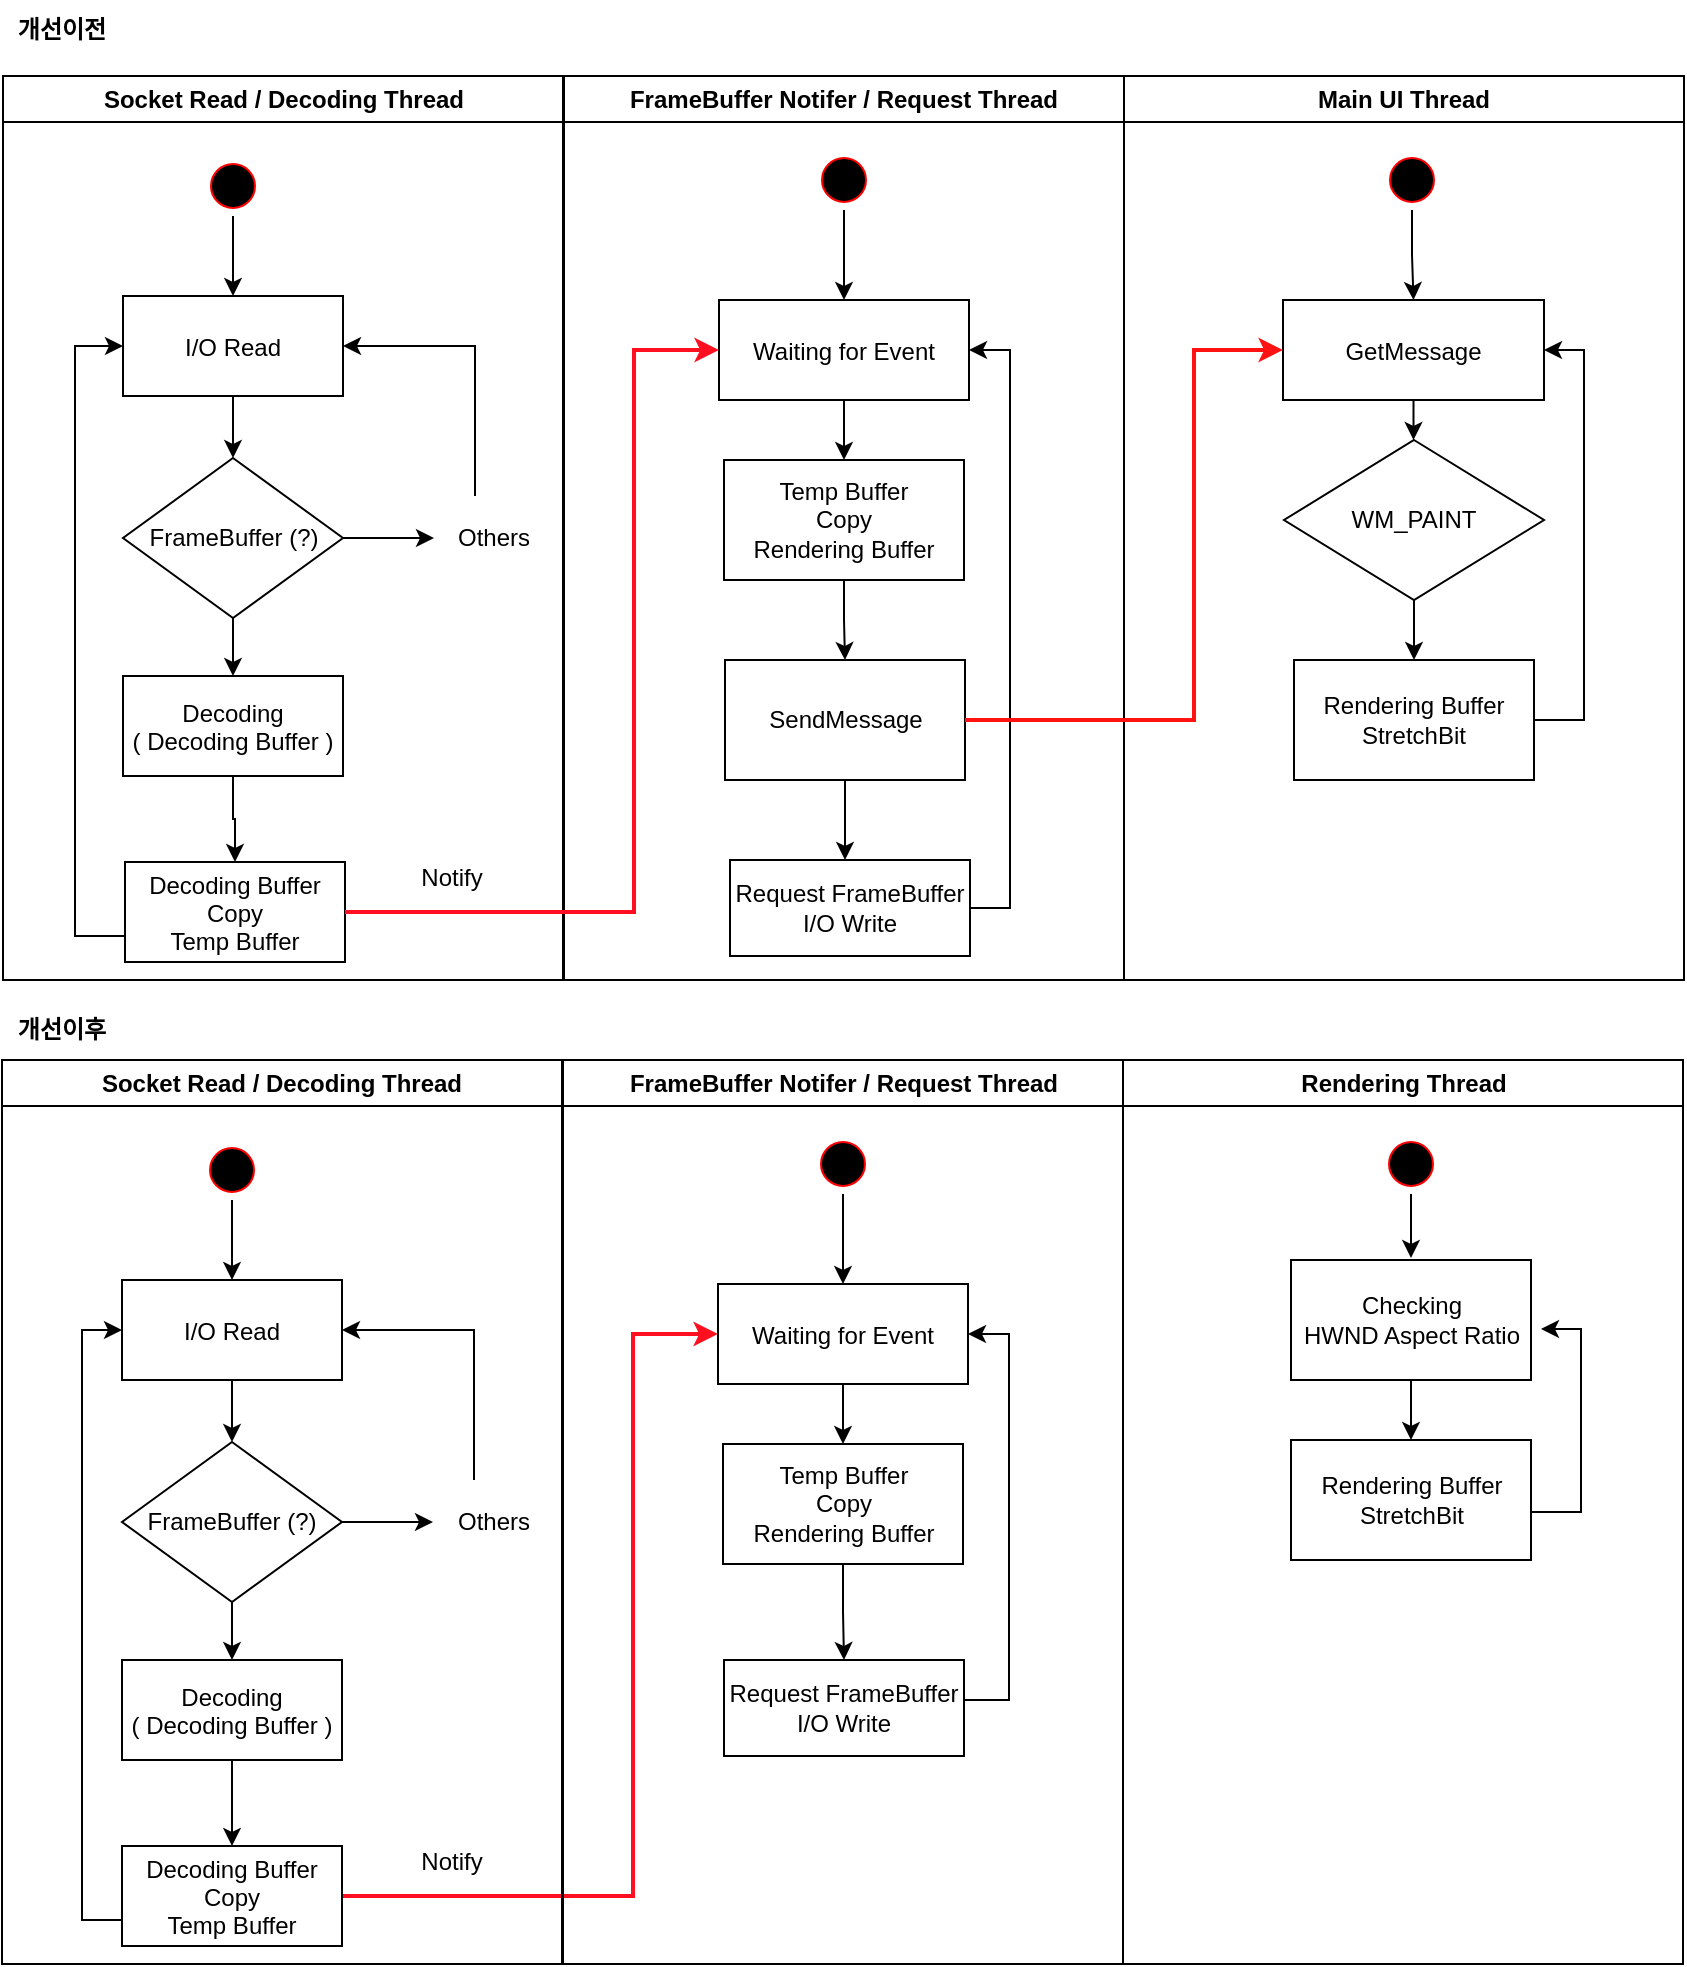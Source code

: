 <mxfile version="24.7.4">
  <diagram name="Page-1" id="e7e014a7-5840-1c2e-5031-d8a46d1fe8dd">
    <mxGraphModel dx="1195" dy="622" grid="1" gridSize="10" guides="1" tooltips="1" connect="1" arrows="1" fold="1" page="1" pageScale="1" pageWidth="1169" pageHeight="826" background="none" math="0" shadow="0">
      <root>
        <mxCell id="0" />
        <mxCell id="1" parent="0" />
        <mxCell id="2" value="Socket Read / Decoding Thread" style="swimlane;whiteSpace=wrap" parent="1" vertex="1">
          <mxGeometry x="164.5" y="128" width="280" height="452" as="geometry" />
        </mxCell>
        <mxCell id="YajSy7RYpYL-Cwf7EdQ--43" style="edgeStyle=orthogonalEdgeStyle;rounded=0;orthogonalLoop=1;jettySize=auto;html=1;" edge="1" parent="2" source="5" target="7">
          <mxGeometry relative="1" as="geometry" />
        </mxCell>
        <mxCell id="5" value="" style="ellipse;shape=startState;fillColor=#000000;strokeColor=#ff0000;" parent="2" vertex="1">
          <mxGeometry x="100" y="40" width="30" height="30" as="geometry" />
        </mxCell>
        <mxCell id="YajSy7RYpYL-Cwf7EdQ--42" style="edgeStyle=orthogonalEdgeStyle;rounded=0;orthogonalLoop=1;jettySize=auto;html=1;" edge="1" parent="2" source="7" target="YajSy7RYpYL-Cwf7EdQ--41">
          <mxGeometry relative="1" as="geometry" />
        </mxCell>
        <mxCell id="7" value="I/O Read" style="" parent="2" vertex="1">
          <mxGeometry x="60" y="110" width="110" height="50" as="geometry" />
        </mxCell>
        <mxCell id="YajSy7RYpYL-Cwf7EdQ--49" style="edgeStyle=orthogonalEdgeStyle;rounded=0;orthogonalLoop=1;jettySize=auto;html=1;" edge="1" parent="2" source="8" target="10">
          <mxGeometry relative="1" as="geometry" />
        </mxCell>
        <mxCell id="8" value="Decoding&#xa;( Decoding Buffer )" style="fillColor=#FFFFFF;strokeColor=#000000;" parent="2" vertex="1">
          <mxGeometry x="60" y="300" width="110" height="50" as="geometry" />
        </mxCell>
        <mxCell id="YajSy7RYpYL-Cwf7EdQ--53" style="edgeStyle=orthogonalEdgeStyle;rounded=0;orthogonalLoop=1;jettySize=auto;html=1;entryX=0;entryY=0.5;entryDx=0;entryDy=0;" edge="1" parent="2" source="10" target="7">
          <mxGeometry relative="1" as="geometry">
            <Array as="points">
              <mxPoint x="36" y="430" />
              <mxPoint x="36" y="135" />
            </Array>
          </mxGeometry>
        </mxCell>
        <mxCell id="10" value="Decoding Buffer&#xa;Copy&#xa;Temp Buffer" style="fillColor=#FFFFFF;strokeColor=#000000;" parent="2" vertex="1">
          <mxGeometry x="61" y="393" width="110" height="50" as="geometry" />
        </mxCell>
        <mxCell id="YajSy7RYpYL-Cwf7EdQ--45" style="edgeStyle=orthogonalEdgeStyle;rounded=0;orthogonalLoop=1;jettySize=auto;html=1;entryX=0.5;entryY=0;entryDx=0;entryDy=0;" edge="1" parent="2" source="YajSy7RYpYL-Cwf7EdQ--41" target="8">
          <mxGeometry relative="1" as="geometry" />
        </mxCell>
        <mxCell id="YajSy7RYpYL-Cwf7EdQ--48" style="edgeStyle=orthogonalEdgeStyle;rounded=0;orthogonalLoop=1;jettySize=auto;html=1;" edge="1" parent="2" source="YajSy7RYpYL-Cwf7EdQ--41" target="YajSy7RYpYL-Cwf7EdQ--46">
          <mxGeometry relative="1" as="geometry" />
        </mxCell>
        <mxCell id="YajSy7RYpYL-Cwf7EdQ--41" value="FrameBuffer (?)" style="rhombus;whiteSpace=wrap;html=1;" vertex="1" parent="2">
          <mxGeometry x="60" y="191" width="110" height="80" as="geometry" />
        </mxCell>
        <mxCell id="YajSy7RYpYL-Cwf7EdQ--65" style="edgeStyle=orthogonalEdgeStyle;rounded=0;orthogonalLoop=1;jettySize=auto;html=1;entryX=1;entryY=0.5;entryDx=0;entryDy=0;" edge="1" parent="2" source="YajSy7RYpYL-Cwf7EdQ--46" target="7">
          <mxGeometry relative="1" as="geometry">
            <Array as="points">
              <mxPoint x="236" y="135" />
            </Array>
          </mxGeometry>
        </mxCell>
        <mxCell id="YajSy7RYpYL-Cwf7EdQ--46" value="Others" style="text;html=1;align=center;verticalAlign=middle;whiteSpace=wrap;rounded=0;" vertex="1" parent="2">
          <mxGeometry x="215.5" y="210" width="60" height="42" as="geometry" />
        </mxCell>
        <mxCell id="YajSy7RYpYL-Cwf7EdQ--55" value="Notify" style="text;html=1;align=center;verticalAlign=middle;whiteSpace=wrap;rounded=0;" vertex="1" parent="2">
          <mxGeometry x="194.5" y="386" width="60" height="30" as="geometry" />
        </mxCell>
        <mxCell id="4" value="FrameBuffer Notifer / Request Thread" style="swimlane;whiteSpace=wrap" parent="1" vertex="1">
          <mxGeometry x="445" y="128" width="280" height="452" as="geometry">
            <mxRectangle x="724.5" y="128" width="140" height="30" as="alternateBounds" />
          </mxGeometry>
        </mxCell>
        <mxCell id="YajSy7RYpYL-Cwf7EdQ--58" style="edgeStyle=orthogonalEdgeStyle;rounded=0;orthogonalLoop=1;jettySize=auto;html=1;entryX=0.5;entryY=0;entryDx=0;entryDy=0;" edge="1" parent="4" source="33" target="YajSy7RYpYL-Cwf7EdQ--57">
          <mxGeometry relative="1" as="geometry" />
        </mxCell>
        <mxCell id="33" value="Waiting for Event" style="" parent="4" vertex="1">
          <mxGeometry x="77.5" y="112" width="125" height="50" as="geometry" />
        </mxCell>
        <mxCell id="YajSy7RYpYL-Cwf7EdQ--59" style="edgeStyle=orthogonalEdgeStyle;rounded=0;orthogonalLoop=1;jettySize=auto;html=1;" edge="1" parent="4" source="YajSy7RYpYL-Cwf7EdQ--52" target="33">
          <mxGeometry relative="1" as="geometry" />
        </mxCell>
        <mxCell id="YajSy7RYpYL-Cwf7EdQ--52" value="" style="ellipse;shape=startState;fillColor=#000000;strokeColor=#ff0000;" vertex="1" parent="4">
          <mxGeometry x="125" y="37" width="30" height="30" as="geometry" />
        </mxCell>
        <mxCell id="YajSy7RYpYL-Cwf7EdQ--91" style="edgeStyle=orthogonalEdgeStyle;rounded=0;orthogonalLoop=1;jettySize=auto;html=1;entryX=0.5;entryY=0;entryDx=0;entryDy=0;" edge="1" parent="4" source="YajSy7RYpYL-Cwf7EdQ--57" target="YajSy7RYpYL-Cwf7EdQ--81">
          <mxGeometry relative="1" as="geometry" />
        </mxCell>
        <mxCell id="YajSy7RYpYL-Cwf7EdQ--57" value="Temp Buffer&lt;div&gt;Copy&lt;/div&gt;&lt;div&gt;Rendering Buffer&lt;/div&gt;" style="rounded=0;whiteSpace=wrap;html=1;fillColor=#FFFFFF;strokeColor=#000000;fillStyle=auto;" vertex="1" parent="4">
          <mxGeometry x="80" y="192" width="120" height="60" as="geometry" />
        </mxCell>
        <mxCell id="YajSy7RYpYL-Cwf7EdQ--164" style="edgeStyle=orthogonalEdgeStyle;rounded=0;orthogonalLoop=1;jettySize=auto;html=1;" edge="1" parent="4" source="YajSy7RYpYL-Cwf7EdQ--81">
          <mxGeometry relative="1" as="geometry">
            <mxPoint x="140.5" y="392" as="targetPoint" />
          </mxGeometry>
        </mxCell>
        <mxCell id="YajSy7RYpYL-Cwf7EdQ--81" value="SendMessage" style="rounded=0;whiteSpace=wrap;html=1;" vertex="1" parent="4">
          <mxGeometry x="80.5" y="292" width="120" height="60" as="geometry" />
        </mxCell>
        <mxCell id="YajSy7RYpYL-Cwf7EdQ--167" style="edgeStyle=orthogonalEdgeStyle;rounded=0;orthogonalLoop=1;jettySize=auto;html=1;entryX=1;entryY=0.5;entryDx=0;entryDy=0;" edge="1" parent="4" source="YajSy7RYpYL-Cwf7EdQ--165" target="33">
          <mxGeometry relative="1" as="geometry">
            <Array as="points">
              <mxPoint x="223" y="416" />
              <mxPoint x="223" y="137" />
            </Array>
          </mxGeometry>
        </mxCell>
        <mxCell id="YajSy7RYpYL-Cwf7EdQ--165" value="Request FrameBuffer&lt;br&gt;I/O Write" style="rounded=0;whiteSpace=wrap;html=1;" vertex="1" parent="4">
          <mxGeometry x="83" y="392" width="120" height="48" as="geometry" />
        </mxCell>
        <mxCell id="YajSy7RYpYL-Cwf7EdQ--68" value="Main UI Thread" style="swimlane;whiteSpace=wrap" vertex="1" parent="1">
          <mxGeometry x="725" y="128" width="280" height="452" as="geometry">
            <mxRectangle x="724.5" y="128" width="140" height="30" as="alternateBounds" />
          </mxGeometry>
        </mxCell>
        <mxCell id="YajSy7RYpYL-Cwf7EdQ--84" style="edgeStyle=orthogonalEdgeStyle;rounded=0;orthogonalLoop=1;jettySize=auto;html=1;entryX=0.5;entryY=0;entryDx=0;entryDy=0;" edge="1" parent="YajSy7RYpYL-Cwf7EdQ--68" source="YajSy7RYpYL-Cwf7EdQ--70" target="YajSy7RYpYL-Cwf7EdQ--83">
          <mxGeometry relative="1" as="geometry" />
        </mxCell>
        <mxCell id="YajSy7RYpYL-Cwf7EdQ--70" value="GetMessage" style="" vertex="1" parent="YajSy7RYpYL-Cwf7EdQ--68">
          <mxGeometry x="79.5" y="112" width="130.5" height="50" as="geometry" />
        </mxCell>
        <mxCell id="YajSy7RYpYL-Cwf7EdQ--71" style="edgeStyle=orthogonalEdgeStyle;rounded=0;orthogonalLoop=1;jettySize=auto;html=1;" edge="1" parent="YajSy7RYpYL-Cwf7EdQ--68" source="YajSy7RYpYL-Cwf7EdQ--72" target="YajSy7RYpYL-Cwf7EdQ--70">
          <mxGeometry relative="1" as="geometry" />
        </mxCell>
        <mxCell id="YajSy7RYpYL-Cwf7EdQ--72" value="" style="ellipse;shape=startState;fillColor=#000000;strokeColor=#ff0000;" vertex="1" parent="YajSy7RYpYL-Cwf7EdQ--68">
          <mxGeometry x="129" y="37" width="30" height="30" as="geometry" />
        </mxCell>
        <mxCell id="YajSy7RYpYL-Cwf7EdQ--88" style="edgeStyle=orthogonalEdgeStyle;rounded=0;orthogonalLoop=1;jettySize=auto;html=1;" edge="1" parent="YajSy7RYpYL-Cwf7EdQ--68" source="YajSy7RYpYL-Cwf7EdQ--83" target="YajSy7RYpYL-Cwf7EdQ--86">
          <mxGeometry relative="1" as="geometry" />
        </mxCell>
        <mxCell id="YajSy7RYpYL-Cwf7EdQ--83" value="WM_PAINT" style="rhombus;whiteSpace=wrap;html=1;" vertex="1" parent="YajSy7RYpYL-Cwf7EdQ--68">
          <mxGeometry x="80" y="182" width="130" height="80" as="geometry" />
        </mxCell>
        <mxCell id="YajSy7RYpYL-Cwf7EdQ--90" style="edgeStyle=orthogonalEdgeStyle;rounded=0;orthogonalLoop=1;jettySize=auto;html=1;entryX=1;entryY=0.5;entryDx=0;entryDy=0;" edge="1" parent="YajSy7RYpYL-Cwf7EdQ--68" source="YajSy7RYpYL-Cwf7EdQ--86" target="YajSy7RYpYL-Cwf7EdQ--70">
          <mxGeometry relative="1" as="geometry">
            <Array as="points">
              <mxPoint x="230" y="322" />
              <mxPoint x="230" y="137" />
            </Array>
          </mxGeometry>
        </mxCell>
        <mxCell id="YajSy7RYpYL-Cwf7EdQ--86" value="&lt;div&gt;Rendering Buffer&lt;/div&gt;StretchBit" style="rounded=0;whiteSpace=wrap;html=1;" vertex="1" parent="YajSy7RYpYL-Cwf7EdQ--68">
          <mxGeometry x="85" y="292" width="120" height="60" as="geometry" />
        </mxCell>
        <mxCell id="YajSy7RYpYL-Cwf7EdQ--87" style="edgeStyle=orthogonalEdgeStyle;rounded=0;orthogonalLoop=1;jettySize=auto;html=1;entryX=0;entryY=0.5;entryDx=0;entryDy=0;strokeColor=#FF1212;strokeWidth=2;" edge="1" parent="1" source="YajSy7RYpYL-Cwf7EdQ--81" target="YajSy7RYpYL-Cwf7EdQ--70">
          <mxGeometry relative="1" as="geometry">
            <Array as="points">
              <mxPoint x="760" y="450" />
              <mxPoint x="760" y="265" />
            </Array>
          </mxGeometry>
        </mxCell>
        <mxCell id="YajSy7RYpYL-Cwf7EdQ--92" style="edgeStyle=orthogonalEdgeStyle;rounded=0;orthogonalLoop=1;jettySize=auto;html=1;exitX=1;exitY=0.5;exitDx=0;exitDy=0;entryX=0;entryY=0.5;entryDx=0;entryDy=0;strokeColor=#FF0F1F;strokeWidth=2;" edge="1" parent="1" source="10" target="33">
          <mxGeometry relative="1" as="geometry">
            <Array as="points">
              <mxPoint x="480" y="546" />
              <mxPoint x="480" y="265" />
            </Array>
          </mxGeometry>
        </mxCell>
        <mxCell id="YajSy7RYpYL-Cwf7EdQ--182" style="edgeStyle=orthogonalEdgeStyle;rounded=0;orthogonalLoop=1;jettySize=auto;html=1;exitX=1;exitY=0.5;exitDx=0;exitDy=0;entryX=0;entryY=0.5;entryDx=0;entryDy=0;strokeColor=#FF0F1F;strokeWidth=2;" edge="1" source="YajSy7RYpYL-Cwf7EdQ--191" target="YajSy7RYpYL-Cwf7EdQ--200" parent="1">
          <mxGeometry relative="1" as="geometry">
            <Array as="points">
              <mxPoint x="479.5" y="1038" />
              <mxPoint x="479.5" y="757" />
            </Array>
          </mxGeometry>
        </mxCell>
        <mxCell id="YajSy7RYpYL-Cwf7EdQ--183" value="Socket Read / Decoding Thread" style="swimlane;whiteSpace=wrap" vertex="1" parent="1">
          <mxGeometry x="164" y="620" width="280" height="452" as="geometry" />
        </mxCell>
        <mxCell id="YajSy7RYpYL-Cwf7EdQ--184" style="edgeStyle=orthogonalEdgeStyle;rounded=0;orthogonalLoop=1;jettySize=auto;html=1;" edge="1" parent="YajSy7RYpYL-Cwf7EdQ--183" source="YajSy7RYpYL-Cwf7EdQ--185" target="YajSy7RYpYL-Cwf7EdQ--187">
          <mxGeometry relative="1" as="geometry" />
        </mxCell>
        <mxCell id="YajSy7RYpYL-Cwf7EdQ--185" value="" style="ellipse;shape=startState;fillColor=#000000;strokeColor=#ff0000;" vertex="1" parent="YajSy7RYpYL-Cwf7EdQ--183">
          <mxGeometry x="100" y="40" width="30" height="30" as="geometry" />
        </mxCell>
        <mxCell id="YajSy7RYpYL-Cwf7EdQ--186" style="edgeStyle=orthogonalEdgeStyle;rounded=0;orthogonalLoop=1;jettySize=auto;html=1;" edge="1" parent="YajSy7RYpYL-Cwf7EdQ--183" source="YajSy7RYpYL-Cwf7EdQ--187" target="YajSy7RYpYL-Cwf7EdQ--194">
          <mxGeometry relative="1" as="geometry" />
        </mxCell>
        <mxCell id="YajSy7RYpYL-Cwf7EdQ--187" value="I/O Read" style="" vertex="1" parent="YajSy7RYpYL-Cwf7EdQ--183">
          <mxGeometry x="60" y="110" width="110" height="50" as="geometry" />
        </mxCell>
        <mxCell id="YajSy7RYpYL-Cwf7EdQ--189" value="Decoding&#xa;( Decoding Buffer )" style="fillColor=#FFFFFF;strokeColor=#000000;" vertex="1" parent="YajSy7RYpYL-Cwf7EdQ--183">
          <mxGeometry x="60" y="300" width="110" height="50" as="geometry" />
        </mxCell>
        <mxCell id="YajSy7RYpYL-Cwf7EdQ--192" style="edgeStyle=orthogonalEdgeStyle;rounded=0;orthogonalLoop=1;jettySize=auto;html=1;entryX=0.5;entryY=0;entryDx=0;entryDy=0;" edge="1" parent="YajSy7RYpYL-Cwf7EdQ--183" source="YajSy7RYpYL-Cwf7EdQ--194" target="YajSy7RYpYL-Cwf7EdQ--189">
          <mxGeometry relative="1" as="geometry" />
        </mxCell>
        <mxCell id="YajSy7RYpYL-Cwf7EdQ--193" style="edgeStyle=orthogonalEdgeStyle;rounded=0;orthogonalLoop=1;jettySize=auto;html=1;" edge="1" parent="YajSy7RYpYL-Cwf7EdQ--183" source="YajSy7RYpYL-Cwf7EdQ--194" target="YajSy7RYpYL-Cwf7EdQ--196">
          <mxGeometry relative="1" as="geometry" />
        </mxCell>
        <mxCell id="YajSy7RYpYL-Cwf7EdQ--194" value="FrameBuffer (?)" style="rhombus;whiteSpace=wrap;html=1;" vertex="1" parent="YajSy7RYpYL-Cwf7EdQ--183">
          <mxGeometry x="60" y="191" width="110" height="80" as="geometry" />
        </mxCell>
        <mxCell id="YajSy7RYpYL-Cwf7EdQ--195" style="edgeStyle=orthogonalEdgeStyle;rounded=0;orthogonalLoop=1;jettySize=auto;html=1;entryX=1;entryY=0.5;entryDx=0;entryDy=0;" edge="1" parent="YajSy7RYpYL-Cwf7EdQ--183" source="YajSy7RYpYL-Cwf7EdQ--196" target="YajSy7RYpYL-Cwf7EdQ--187">
          <mxGeometry relative="1" as="geometry">
            <Array as="points">
              <mxPoint x="236" y="135" />
            </Array>
          </mxGeometry>
        </mxCell>
        <mxCell id="YajSy7RYpYL-Cwf7EdQ--196" value="Others" style="text;html=1;align=center;verticalAlign=middle;whiteSpace=wrap;rounded=0;" vertex="1" parent="YajSy7RYpYL-Cwf7EdQ--183">
          <mxGeometry x="215.5" y="210" width="60" height="42" as="geometry" />
        </mxCell>
        <mxCell id="YajSy7RYpYL-Cwf7EdQ--197" value="Notify" style="text;html=1;align=center;verticalAlign=middle;whiteSpace=wrap;rounded=0;" vertex="1" parent="YajSy7RYpYL-Cwf7EdQ--183">
          <mxGeometry x="194.5" y="386" width="60" height="30" as="geometry" />
        </mxCell>
        <mxCell id="YajSy7RYpYL-Cwf7EdQ--198" value="FrameBuffer Notifer / Request Thread" style="swimlane;whiteSpace=wrap" vertex="1" parent="1">
          <mxGeometry x="444.5" y="620" width="280" height="452" as="geometry">
            <mxRectangle x="724.5" y="128" width="140" height="30" as="alternateBounds" />
          </mxGeometry>
        </mxCell>
        <mxCell id="YajSy7RYpYL-Cwf7EdQ--199" style="edgeStyle=orthogonalEdgeStyle;rounded=0;orthogonalLoop=1;jettySize=auto;html=1;entryX=0.5;entryY=0;entryDx=0;entryDy=0;" edge="1" parent="YajSy7RYpYL-Cwf7EdQ--198" source="YajSy7RYpYL-Cwf7EdQ--200" target="YajSy7RYpYL-Cwf7EdQ--204">
          <mxGeometry relative="1" as="geometry" />
        </mxCell>
        <mxCell id="YajSy7RYpYL-Cwf7EdQ--200" value="Waiting for Event" style="" vertex="1" parent="YajSy7RYpYL-Cwf7EdQ--198">
          <mxGeometry x="77.5" y="112" width="125" height="50" as="geometry" />
        </mxCell>
        <mxCell id="YajSy7RYpYL-Cwf7EdQ--201" style="edgeStyle=orthogonalEdgeStyle;rounded=0;orthogonalLoop=1;jettySize=auto;html=1;" edge="1" parent="YajSy7RYpYL-Cwf7EdQ--198" source="YajSy7RYpYL-Cwf7EdQ--202" target="YajSy7RYpYL-Cwf7EdQ--200">
          <mxGeometry relative="1" as="geometry" />
        </mxCell>
        <mxCell id="YajSy7RYpYL-Cwf7EdQ--202" value="" style="ellipse;shape=startState;fillColor=#000000;strokeColor=#ff0000;" vertex="1" parent="YajSy7RYpYL-Cwf7EdQ--198">
          <mxGeometry x="125" y="37" width="30" height="30" as="geometry" />
        </mxCell>
        <mxCell id="YajSy7RYpYL-Cwf7EdQ--224" style="edgeStyle=orthogonalEdgeStyle;rounded=0;orthogonalLoop=1;jettySize=auto;html=1;" edge="1" parent="YajSy7RYpYL-Cwf7EdQ--198" source="YajSy7RYpYL-Cwf7EdQ--204" target="YajSy7RYpYL-Cwf7EdQ--208">
          <mxGeometry relative="1" as="geometry" />
        </mxCell>
        <mxCell id="YajSy7RYpYL-Cwf7EdQ--204" value="Temp Buffer&lt;div&gt;Copy&lt;/div&gt;&lt;div&gt;Rendering Buffer&lt;/div&gt;" style="rounded=0;whiteSpace=wrap;html=1;fillColor=#FFFFFF;strokeColor=#000000;fillStyle=auto;" vertex="1" parent="YajSy7RYpYL-Cwf7EdQ--198">
          <mxGeometry x="80" y="192" width="120" height="60" as="geometry" />
        </mxCell>
        <mxCell id="YajSy7RYpYL-Cwf7EdQ--207" style="edgeStyle=orthogonalEdgeStyle;rounded=0;orthogonalLoop=1;jettySize=auto;html=1;entryX=1;entryY=0.5;entryDx=0;entryDy=0;" edge="1" parent="YajSy7RYpYL-Cwf7EdQ--198" source="YajSy7RYpYL-Cwf7EdQ--208" target="YajSy7RYpYL-Cwf7EdQ--200">
          <mxGeometry relative="1" as="geometry">
            <Array as="points">
              <mxPoint x="223" y="320" />
              <mxPoint x="223" y="137" />
            </Array>
          </mxGeometry>
        </mxCell>
        <mxCell id="YajSy7RYpYL-Cwf7EdQ--208" value="Request FrameBuffer&lt;br&gt;I/O Write" style="rounded=0;whiteSpace=wrap;html=1;" vertex="1" parent="YajSy7RYpYL-Cwf7EdQ--198">
          <mxGeometry x="80.5" y="300" width="120" height="48" as="geometry" />
        </mxCell>
        <mxCell id="YajSy7RYpYL-Cwf7EdQ--209" value="Rendering Thread" style="swimlane;whiteSpace=wrap" vertex="1" parent="1">
          <mxGeometry x="724.5" y="620" width="280" height="452" as="geometry">
            <mxRectangle x="724.5" y="128" width="140" height="30" as="alternateBounds" />
          </mxGeometry>
        </mxCell>
        <mxCell id="YajSy7RYpYL-Cwf7EdQ--225" style="edgeStyle=orthogonalEdgeStyle;rounded=0;orthogonalLoop=1;jettySize=auto;html=1;" edge="1" parent="YajSy7RYpYL-Cwf7EdQ--209" source="YajSy7RYpYL-Cwf7EdQ--213">
          <mxGeometry relative="1" as="geometry">
            <mxPoint x="144" y="99" as="targetPoint" />
          </mxGeometry>
        </mxCell>
        <mxCell id="YajSy7RYpYL-Cwf7EdQ--213" value="" style="ellipse;shape=startState;fillColor=#000000;strokeColor=#ff0000;" vertex="1" parent="YajSy7RYpYL-Cwf7EdQ--209">
          <mxGeometry x="129" y="37" width="30" height="30" as="geometry" />
        </mxCell>
        <mxCell id="YajSy7RYpYL-Cwf7EdQ--232" style="edgeStyle=orthogonalEdgeStyle;rounded=0;orthogonalLoop=1;jettySize=auto;html=1;entryX=1;entryY=0.5;entryDx=0;entryDy=0;" edge="1" parent="YajSy7RYpYL-Cwf7EdQ--209" source="YajSy7RYpYL-Cwf7EdQ--226">
          <mxGeometry relative="1" as="geometry">
            <mxPoint x="209" y="134.5" as="targetPoint" />
            <Array as="points">
              <mxPoint x="229" y="226" />
              <mxPoint x="229" y="135" />
            </Array>
          </mxGeometry>
        </mxCell>
        <mxCell id="YajSy7RYpYL-Cwf7EdQ--226" value="&lt;div&gt;Rendering Buffer&lt;/div&gt;StretchBit" style="rounded=0;whiteSpace=wrap;html=1;" vertex="1" parent="YajSy7RYpYL-Cwf7EdQ--209">
          <mxGeometry x="84" y="190" width="120" height="60" as="geometry" />
        </mxCell>
        <mxCell id="YajSy7RYpYL-Cwf7EdQ--242" style="edgeStyle=orthogonalEdgeStyle;rounded=0;orthogonalLoop=1;jettySize=auto;html=1;" edge="1" parent="YajSy7RYpYL-Cwf7EdQ--209" source="YajSy7RYpYL-Cwf7EdQ--241" target="YajSy7RYpYL-Cwf7EdQ--226">
          <mxGeometry relative="1" as="geometry" />
        </mxCell>
        <mxCell id="YajSy7RYpYL-Cwf7EdQ--241" value="Checking&lt;div&gt;HWND Aspect Ratio&lt;/div&gt;" style="rounded=0;whiteSpace=wrap;html=1;fillColor=#FFFFFF;strokeColor=#000000;fillStyle=auto;" vertex="1" parent="YajSy7RYpYL-Cwf7EdQ--209">
          <mxGeometry x="84" y="100" width="120" height="60" as="geometry" />
        </mxCell>
        <mxCell id="YajSy7RYpYL-Cwf7EdQ--191" value="Decoding Buffer&#xa;Copy&#xa;Temp Buffer" style="fillColor=#FFFFFF;strokeColor=#000000;" vertex="1" parent="1">
          <mxGeometry x="224" y="1013" width="110" height="50" as="geometry" />
        </mxCell>
        <mxCell id="YajSy7RYpYL-Cwf7EdQ--190" style="edgeStyle=orthogonalEdgeStyle;rounded=0;orthogonalLoop=1;jettySize=auto;html=1;entryX=0;entryY=0.5;entryDx=0;entryDy=0;" edge="1" parent="1" source="YajSy7RYpYL-Cwf7EdQ--191" target="YajSy7RYpYL-Cwf7EdQ--187">
          <mxGeometry relative="1" as="geometry">
            <Array as="points">
              <mxPoint x="204" y="1050" />
              <mxPoint x="204" y="755" />
            </Array>
          </mxGeometry>
        </mxCell>
        <mxCell id="YajSy7RYpYL-Cwf7EdQ--237" style="edgeStyle=orthogonalEdgeStyle;rounded=0;orthogonalLoop=1;jettySize=auto;html=1;entryX=0.5;entryY=0;entryDx=0;entryDy=0;" edge="1" parent="1" source="YajSy7RYpYL-Cwf7EdQ--189" target="YajSy7RYpYL-Cwf7EdQ--191">
          <mxGeometry relative="1" as="geometry" />
        </mxCell>
        <mxCell id="YajSy7RYpYL-Cwf7EdQ--238" value="개선이전" style="text;html=1;align=center;verticalAlign=middle;whiteSpace=wrap;rounded=0;fontStyle=1" vertex="1" parent="1">
          <mxGeometry x="164" y="90" width="60" height="30" as="geometry" />
        </mxCell>
        <mxCell id="YajSy7RYpYL-Cwf7EdQ--239" value="개선이후" style="text;html=1;align=center;verticalAlign=middle;whiteSpace=wrap;rounded=0;fontStyle=1" vertex="1" parent="1">
          <mxGeometry x="164" y="590" width="60" height="30" as="geometry" />
        </mxCell>
      </root>
    </mxGraphModel>
  </diagram>
</mxfile>
